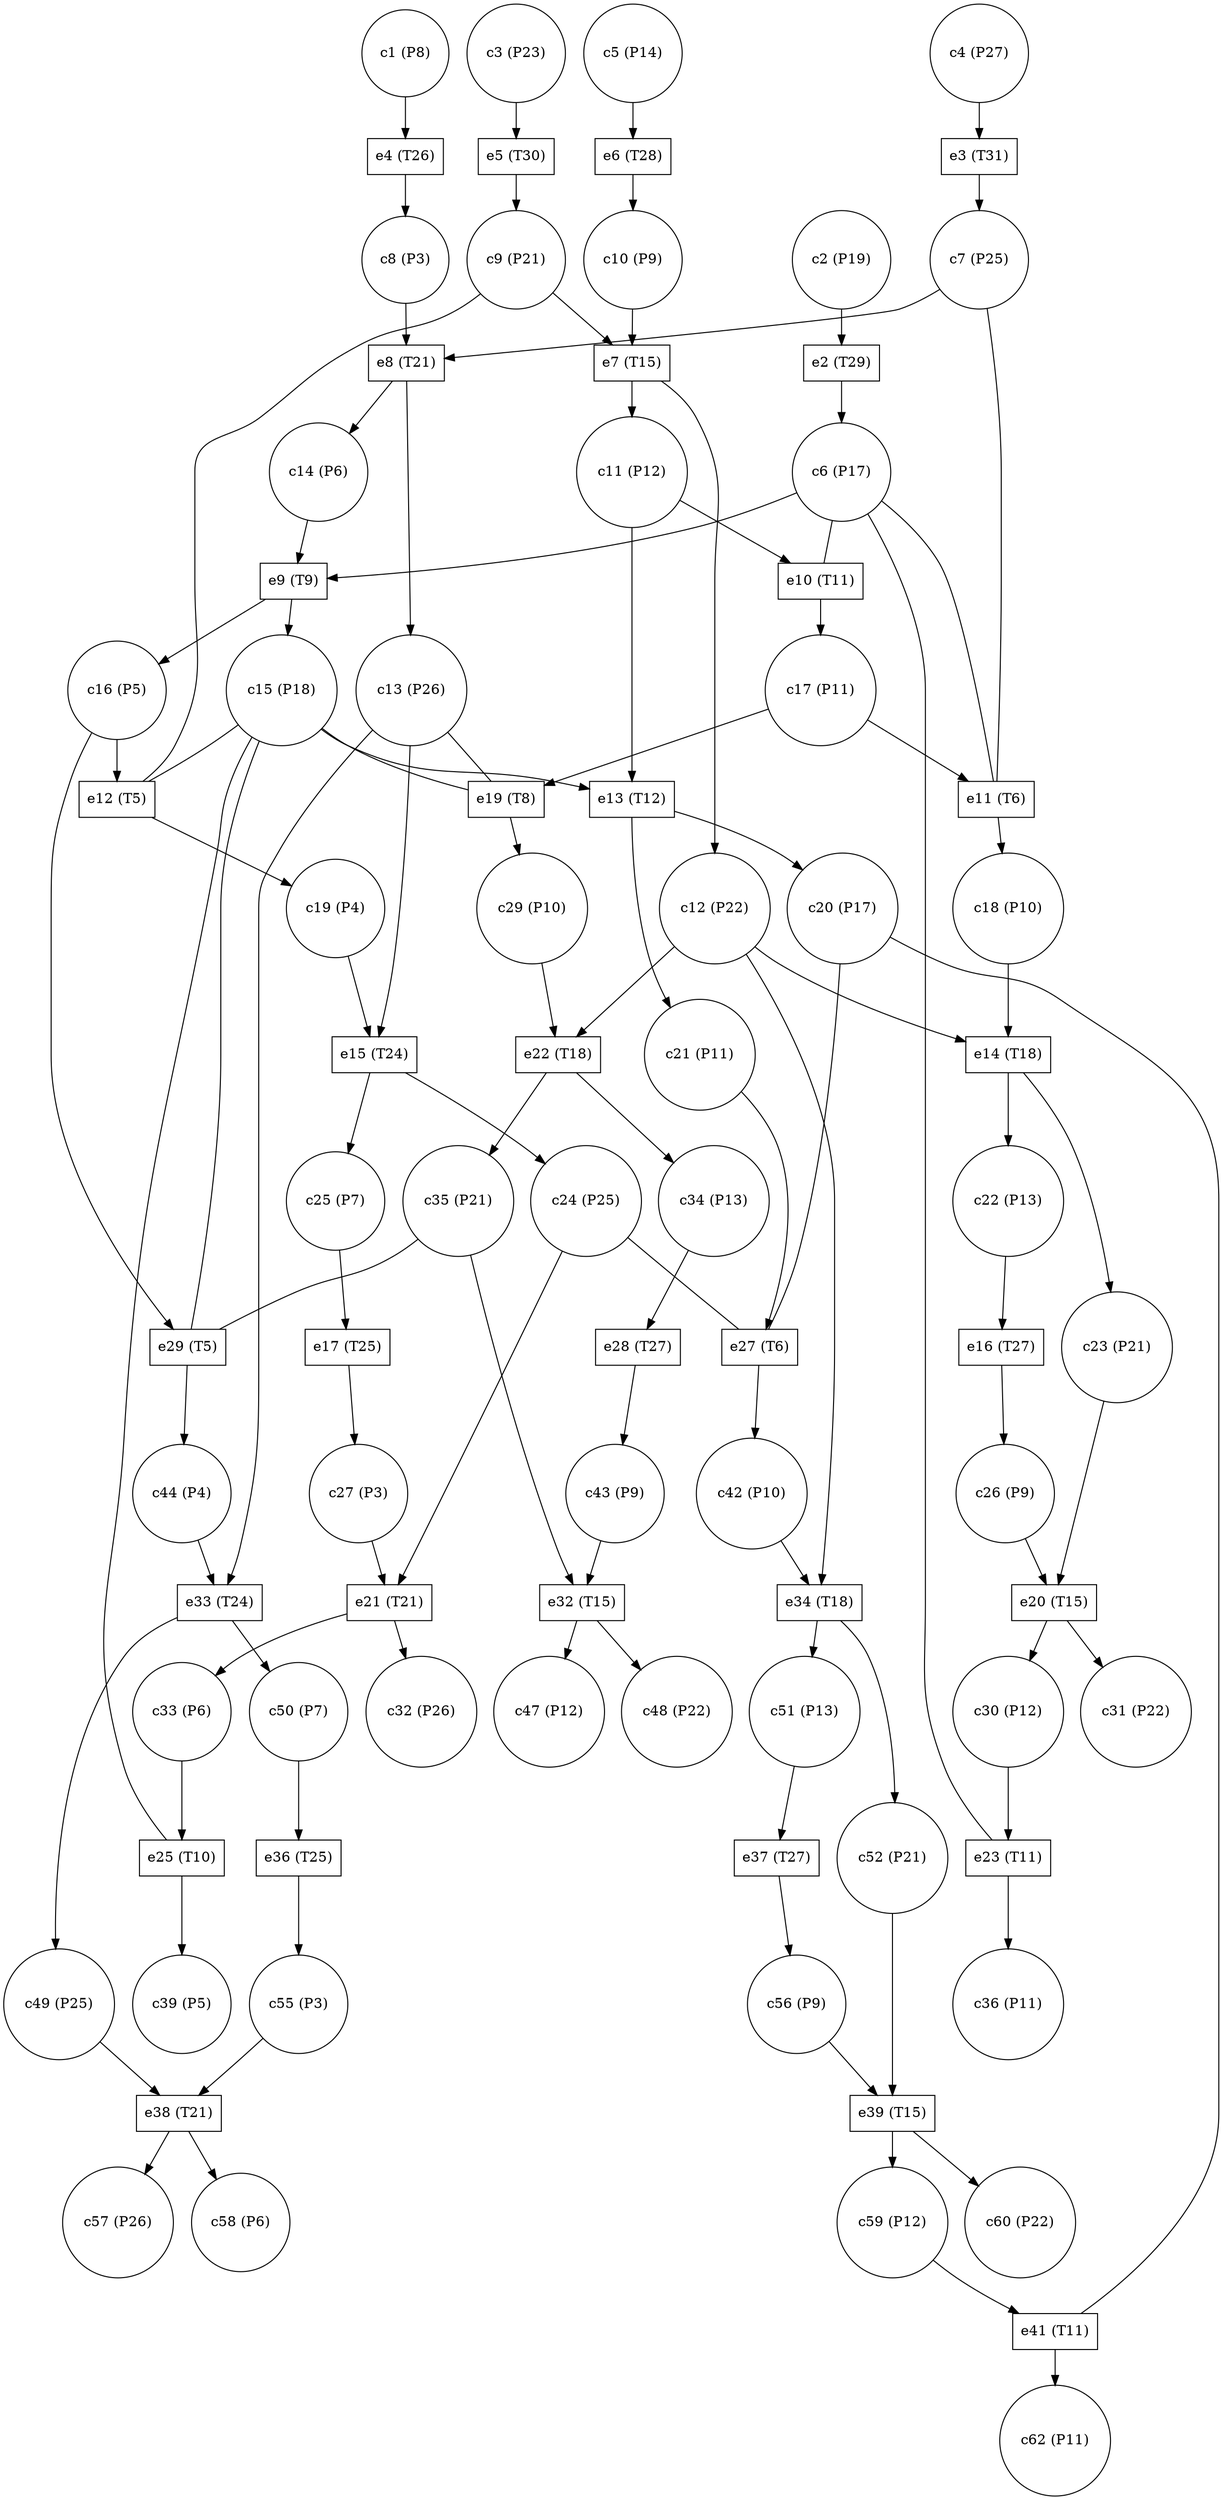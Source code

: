 digraph PetriNet {
// Places
p20 [shape=circle label="c20 (P17)"];
p22 [shape=circle label="c22 (P13)"];
p57 [shape=circle label="c57 (P26)"];
p13 [shape=circle label="c13 (P26)"];
p62 [shape=circle label="c62 (P11)"];
p15 [shape=circle label="c15 (P18)"];
p55 [shape=circle label="c55 (P3)"];
p17 [shape=circle label="c17 (P11)"];
p25 [shape=circle label="c25 (P7)"];
p60 [shape=circle label="c60 (P22)"];
p5 [shape=circle label="c5 (P14)"];
p39 [shape=circle label="c39 (P5)"];
p9 [shape=circle label="c9 (P21)"];
p42 [shape=circle label="c42 (P10)"];
p11 [shape=circle label="c11 (P12)"];
p58 [shape=circle label="c58 (P6)"];
p34 [shape=circle label="c34 (P13)"];
p27 [shape=circle label="c27 (P3)"];
p4 [shape=circle label="c4 (P27)"];
p24 [shape=circle label="c24 (P25)"];
p2 [shape=circle label="c2 (P19)"];
p47 [shape=circle label="c47 (P12)"];
p3 [shape=circle label="c3 (P23)"];
p21 [shape=circle label="c21 (P11)"];
p26 [shape=circle label="c26 (P9)"];
p31 [shape=circle label="c31 (P22)"];
p36 [shape=circle label="c36 (P11)"];
p30 [shape=circle label="c30 (P12)"];
p51 [shape=circle label="c51 (P13)"];
p52 [shape=circle label="c52 (P21)"];
p14 [shape=circle label="c14 (P6)"];
p32 [shape=circle label="c32 (P26)"];
p43 [shape=circle label="c43 (P9)"];
p12 [shape=circle label="c12 (P22)"];
p23 [shape=circle label="c23 (P21)"];
p19 [shape=circle label="c19 (P4)"];
p44 [shape=circle label="c44 (P4)"];
p35 [shape=circle label="c35 (P21)"];
p59 [shape=circle label="c59 (P12)"];
p49 [shape=circle label="c49 (P25)"];
p10 [shape=circle label="c10 (P9)"];
p33 [shape=circle label="c33 (P6)"];
p8 [shape=circle label="c8 (P3)"];
p50 [shape=circle label="c50 (P7)"];
p48 [shape=circle label="c48 (P22)"];
p7 [shape=circle label="c7 (P25)"];
p6 [shape=circle label="c6 (P17)"];
p18 [shape=circle label="c18 (P10)"];
p16 [shape=circle label="c16 (P5)"];
p56 [shape=circle label="c56 (P9)"];
p1 [shape=circle label="c1 (P8)"];
p29 [shape=circle label="c29 (P10)"];
// Transitions
t16 [shape=box label="e16 (T27)"];
t14 [shape=box label="e14 (T18)"];
t8 [shape=box label="e8 (T21)"];
t15 [shape=box label="e15 (T24)"];
t9 [shape=box label="e9 (T9)"];
t22 [shape=box label="e22 (T18)"];
t20 [shape=box label="e20 (T15)"];
t4 [shape=box label="e4 (T26)"];
t5 [shape=box label="e5 (T30)"];
t7 [shape=box label="e7 (T15)"];
t11 [shape=box label="e11 (T6)"];
t12 [shape=box label="e12 (T5)"];
t13 [shape=box label="e13 (T12)"];
t23 [shape=box label="e23 (T11)"];
t10 [shape=box label="e10 (T11)"];
t37 [shape=box label="e37 (T27)"];
t39 [shape=box label="e39 (T15)"];
t29 [shape=box label="e29 (T5)"];
t38 [shape=box label="e38 (T21)"];
t2 [shape=box label="e2 (T29)"];
t41 [shape=box label="e41 (T11)"];
t36 [shape=box label="e36 (T25)"];
t21 [shape=box label="e21 (T21)"];
t17 [shape=box label="e17 (T25)"];
t6 [shape=box label="e6 (T28)"];
t33 [shape=box label="e33 (T24)"];
t19 [shape=box label="e19 (T8)"];
t25 [shape=box label="e25 (T10)"];
t32 [shape=box label="e32 (T15)"];
t27 [shape=box label="e27 (T6)"];
t3 [shape=box label="e3 (T31)"];
t28 [shape=box label="e28 (T27)"];
t34 [shape=box label="e34 (T18)"];
// Edges
p22 -> t16;
p13 -> t15;
p13 -> t33;
p15 -> t13;
p55 -> t38;
p17 -> t11;
p17 -> t19;
p25 -> t17;
p5 -> t6;
p9 -> t7;
p42 -> t34;
p11 -> t10;
p11 -> t13;
p34 -> t28;
p27 -> t21;
p4 -> t3;
p24 -> t21;
p2 -> t2;
p3 -> t5;
p21 -> t27;
p26 -> t20;
p30 -> t23;
p51 -> t37;
p52 -> t39;
p14 -> t9;
p43 -> t32;
p12 -> t14;
p12 -> t22;
p12 -> t34;
p23 -> t20;
p19 -> t15;
p44 -> t33;
p35 -> t32;
p59 -> t41;
p49 -> t38;
p10 -> t7;
p33 -> t25;
p8 -> t8;
p50 -> t36;
p7 -> t8;
p6 -> t9;
p18 -> t14;
p16 -> t12;
p16 -> t29;
p56 -> t39;
p1 -> t4;
p29 -> t22;
t16 -> p26;
t14 -> p22;
t14 -> p23;
t8 -> p13;
t8 -> p14;
t15 -> p24;
t15 -> p25;
t9 -> p15;
t9 -> p16;
t22 -> p34;
t22 -> p35;
t20 -> p30;
t20 -> p31;
t4 -> p8;
t5 -> p9;
t7 -> p11;
t7 -> p12;
t11 -> p18;
p6 -> t11 [dir=none];
p7 -> t11 [dir=none];
t12 -> p19;
p9 -> t12 [dir=none];
p15 -> t12 [dir=none];
t13 -> p20;
t13 -> p21;
t23 -> p36;
p6 -> t23 [dir=none];
t10 -> p17;
p6 -> t10 [dir=none];
t37 -> p56;
t39 -> p59;
t39 -> p60;
t29 -> p44;
p15 -> t29 [dir=none];
p35 -> t29 [dir=none];
t38 -> p57;
t38 -> p58;
t2 -> p6;
t41 -> p62;
p20 -> t41 [dir=none];
t36 -> p55;
t21 -> p32;
t21 -> p33;
t17 -> p27;
t6 -> p10;
t33 -> p49;
t33 -> p50;
t19 -> p29;
p13 -> t19 [dir=none];
p15 -> t19 [dir=none];
t25 -> p39;
p15 -> t25 [dir=none];
t32 -> p47;
t32 -> p48;
t27 -> p42;
p24 -> t27 [dir=none];
p20 -> t27 [dir=none];
t3 -> p7;
t28 -> p43;
t34 -> p51;
t34 -> p52;
}
